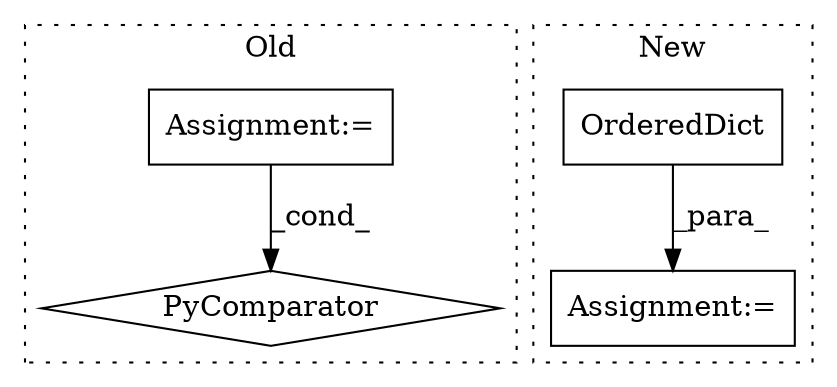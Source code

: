digraph G {
subgraph cluster0 {
1 [label="PyComparator" a="113" s="7679" l="62" shape="diamond"];
4 [label="Assignment:=" a="7" s="7679" l="62" shape="box"];
label = "Old";
style="dotted";
}
subgraph cluster1 {
2 [label="OrderedDict" a="32" s="7645" l="13" shape="box"];
3 [label="Assignment:=" a="7" s="7644" l="1" shape="box"];
label = "New";
style="dotted";
}
2 -> 3 [label="_para_"];
4 -> 1 [label="_cond_"];
}